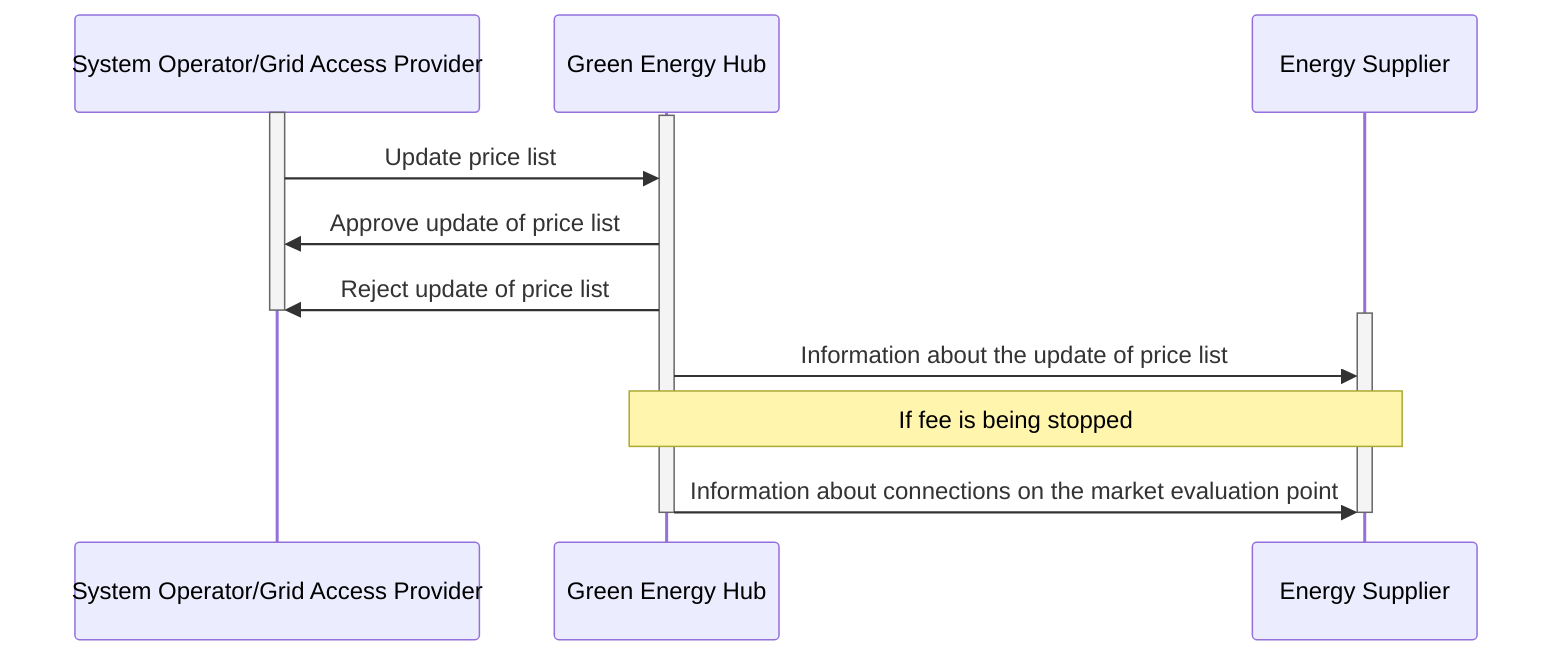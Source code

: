 sequenceDiagram
    participant O as System Operator/Grid Access Provider
    participant GEH as Green Energy Hub
    participant S as Energy Supplier

    activate O
    activate GEH
    O->>GEH: Update price list
    GEH->>O: Approve update of price list
    GEH->>O: Reject update of price list
    deactivate O

    activate S
    GEH->>S: Information about the update of price list
    Note over GEH, S: If fee is being stopped
    GEH->>S: Information about connections on the market evaluation point
    deactivate GEH
    deactivate S